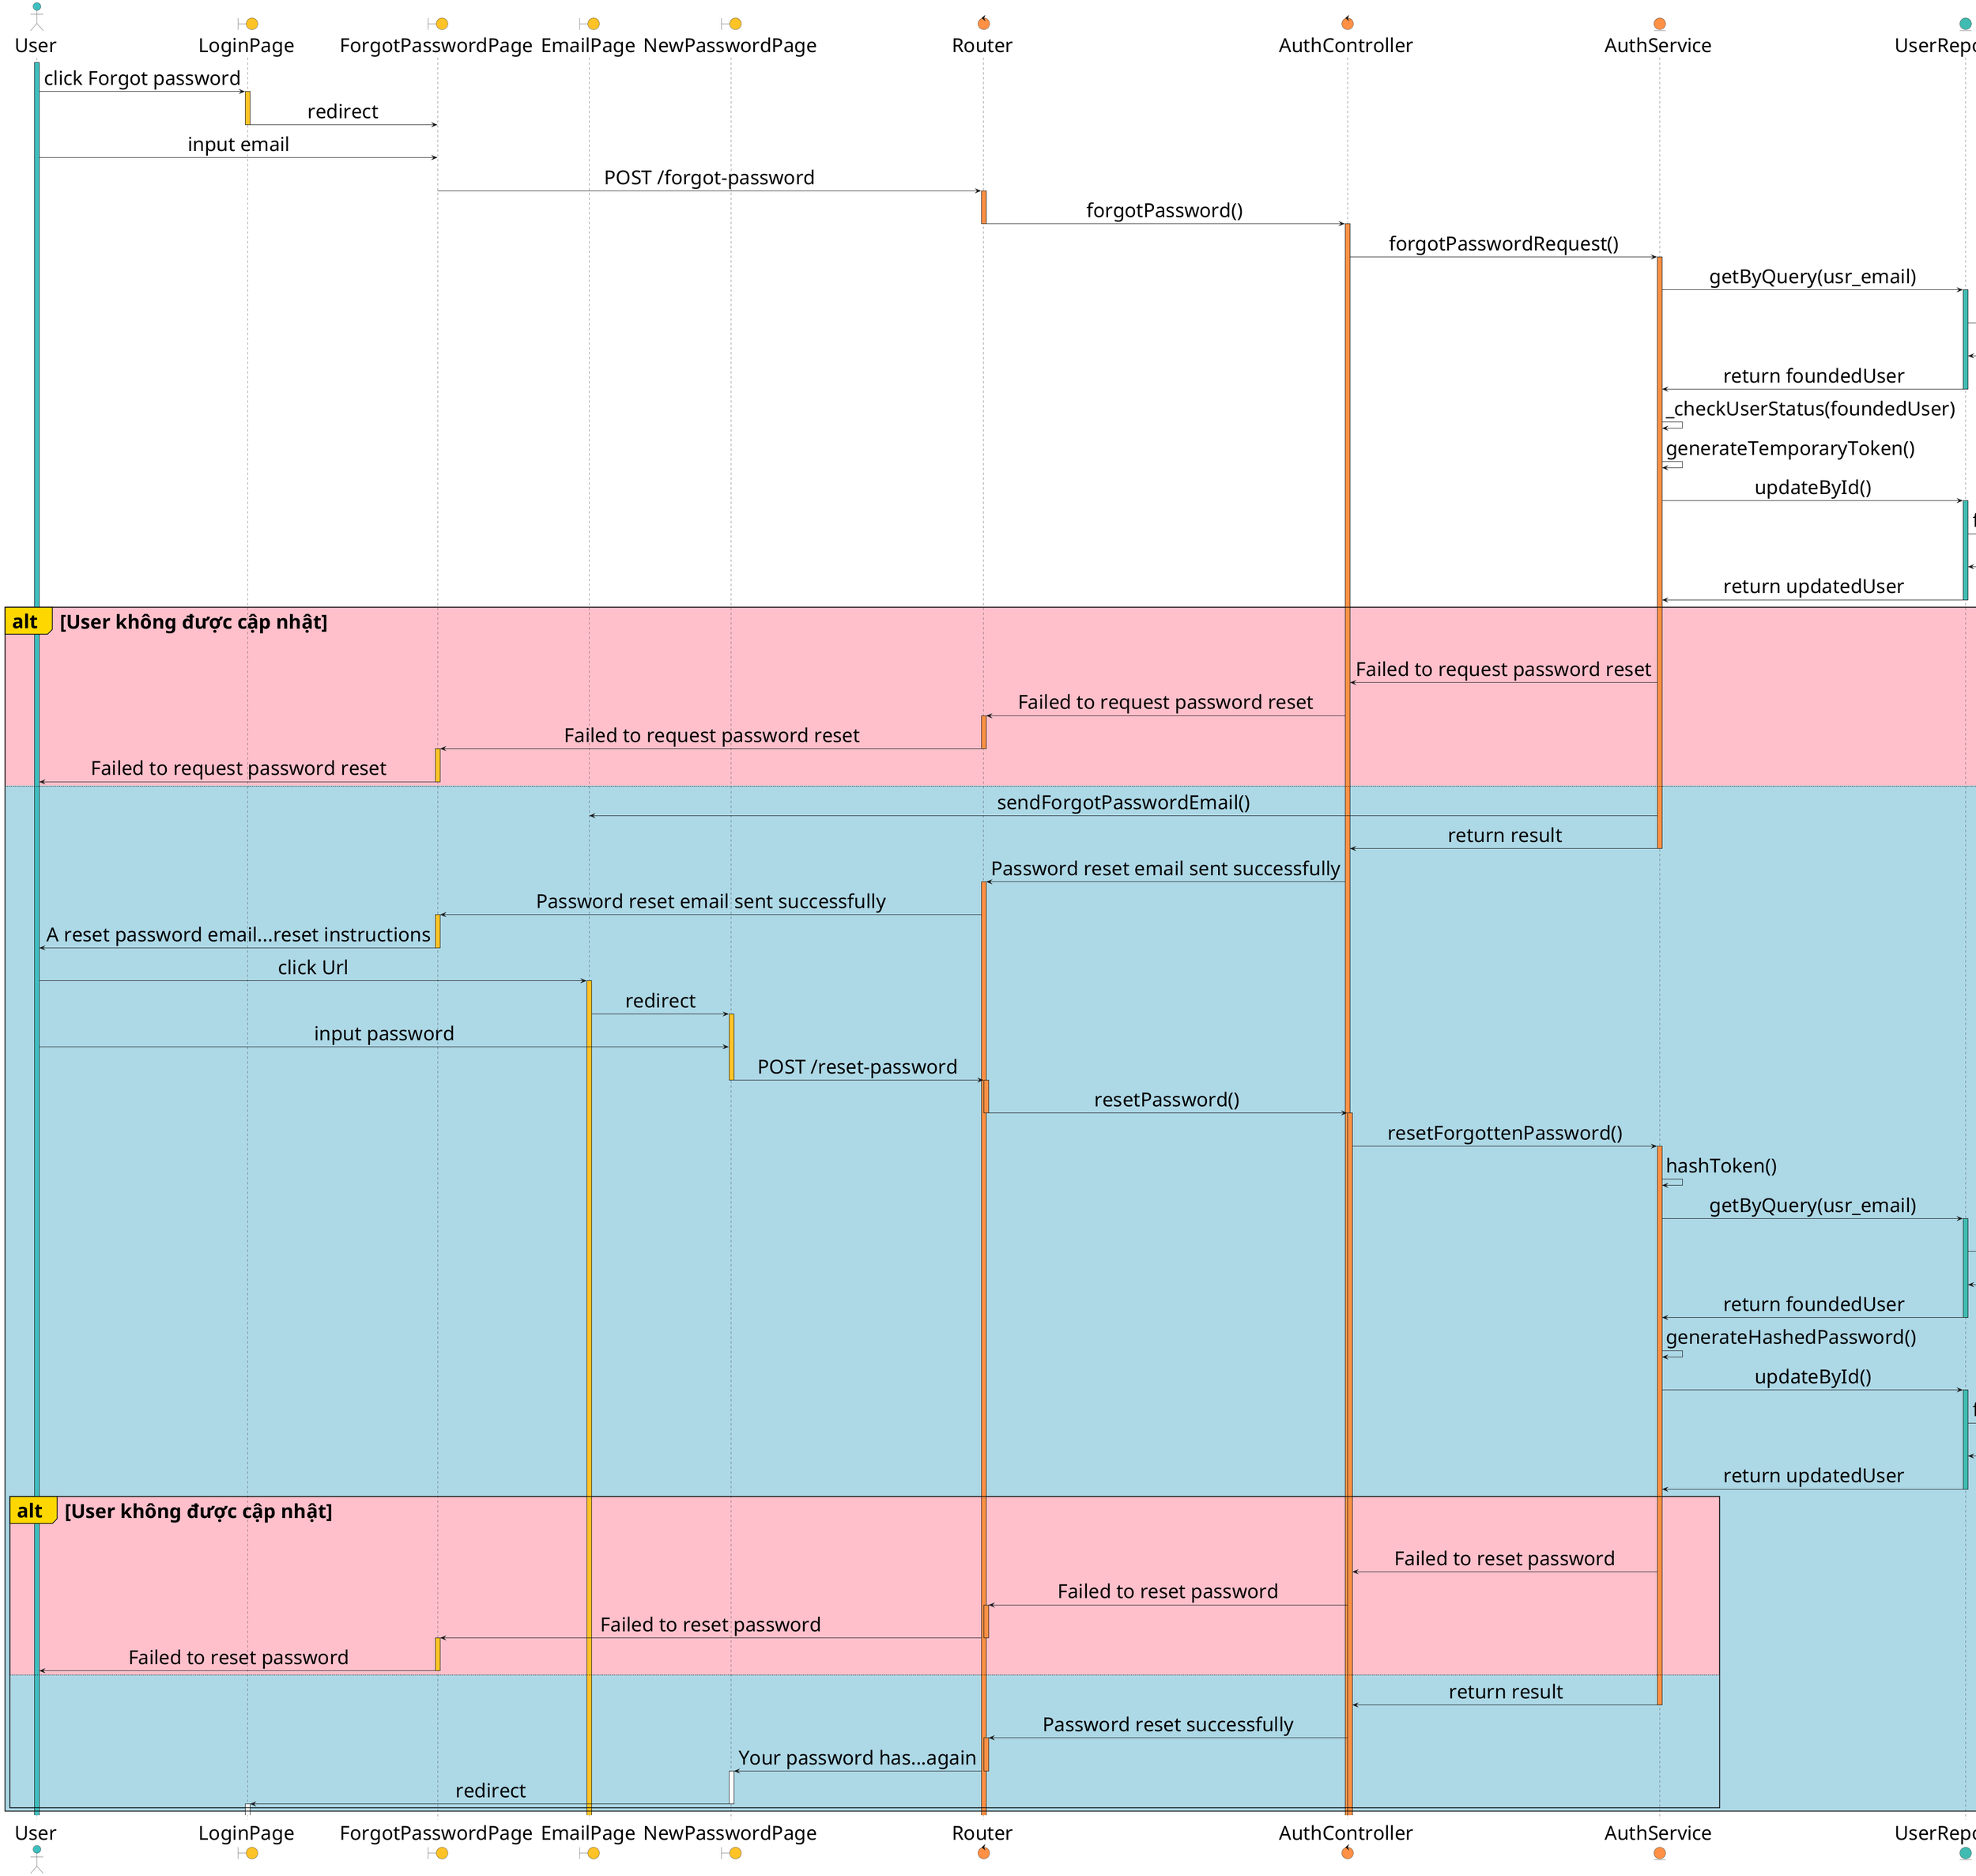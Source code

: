 @startuml

skinparam defaultFontSize 40        
skinparam SequenceMessageAlign center

actor User as User #40BFBF
boundary "LoginPage" as LoginPage #ffc327
boundary "ForgotPasswordPage" as FPPage #ffc327
boundary "EmailPage" as EmailPage #ffc327
boundary "NewPasswordPage" as NPPage #ffc327
control Router as Router #ff9045
control AuthController as AuthController #ff9045
entity AuthService as AuthService #ff9045
entity UserRepository as UserRepository #40bbb1
database MongoDB as DB #4CAF50

activate User #40BFBF
User -> LoginPage: click Forgot password
activate LoginPage #ffc327

LoginPage -> FPPage: redirect
deactivate LoginPage

User -> FPPage: input email
FPPage -> Router: POST /forgot-password
deactivate FPPage
activate Router #ff9045

Router -> AuthController: forgotPassword()
deactivate Router
activate AuthController #ff9045

AuthController -> AuthService: forgotPasswordRequest()
activate AuthService #ff9045

AuthService -> UserRepository: getByQuery(usr_email)
activate UserRepository #40bbb1

UserRepository -> DB: findOne(query)
activate DB #4CAF50

DB -> UserRepository: return foundedUser
deactivate DB

UserRepository -> AuthService: return foundedUser
deactivate UserRepository

AuthService -> AuthService: _checkUserStatus(foundedUser)
AuthService -> AuthService: generateTemporaryToken()

AuthService -> UserRepository: updateById()
activate UserRepository #40bbb1

UserRepository -> DB: findByIdAndUpdate(query)
activate DB #4CAF50

DB -> UserRepository: return updatedUser
deactivate DB

UserRepository -> AuthService: return updatedUser
deactivate UserRepository

alt#Gold #Pink User không được cập nhật
    AuthService -> AuthController: Failed to request password reset
    AuthController -> Router: Failed to request password reset
    activate Router #ff9045

    Router -> FPPage: Failed to request password reset
    deactivate Router
    activate FPPage #ffc327

    FPPage -> User: Failed to request password reset
    deactivate FPPage
else #LightBlue
    AuthService -> EmailPage: sendForgotPasswordEmail()
    AuthService -> AuthController: return result
    deactivate AuthService

    AuthController -> Router: Password reset email sent successfully
    activate Router #ff9045

    Router -> FPPage: Password reset email sent successfully
    activate FPPage #ffc327

    FPPage -> User: A reset password email...reset instructions
    deactivate FPPage

    User -> EmailPage: click Url
    activate EmailPage #ffc327

    EmailPage -> NPPage: redirect
    activate NPPage #ffc327

    User -> NPPage: input password
    NPPage -> Router: POST /reset-password
    deactivate NPPage
    activate Router #ff9045

    Router -> AuthController: resetPassword()
    deactivate Router
    activate AuthController #ff9045

    AuthController -> AuthService: resetForgottenPassword()
    activate AuthService #ff9045

    AuthService -> AuthService: hashToken()
    AuthService -> UserRepository: getByQuery(usr_email)
    activate UserRepository #40bbb1

    UserRepository -> DB: findOne(query)
    activate DB #4CAF50

    DB -> UserRepository: return foundedUser
    deactivate DB

    UserRepository -> AuthService: return foundedUser
    deactivate UserRepository

    AuthService -> AuthService: generateHashedPassword()
    AuthService -> UserRepository: updateById()
    activate UserRepository #40bbb1

    UserRepository -> DB: findByIdAndUpdate(query)
    activate DB #4CAF50

    DB -> UserRepository: return updatedUser
    deactivate DB

    UserRepository -> AuthService: return updatedUser
    deactivate UserRepository

    alt#Gold #Pink User không được cập nhật
        AuthService -> AuthController: Failed to reset password
        AuthController -> Router: Failed to reset password
        activate Router #ff9045

        Router -> FPPage: Failed to reset password
        deactivate Router
        activate FPPage #ffc327

        FPPage -> User: Failed to reset password
        deactivate FPPage
    else #LightBlue
        AuthService -> AuthController: return result
        deactivate AuthService

        AuthController -> Router: Password reset successfully
        activate Router #ff9045

        Router -> NPPage: Your password has...again
        deactivate Router
        activate NPPage

        NPPage -> LoginPage: redirect
        deactivate NPPage
        activate LoginPage
    end
end

@enduml